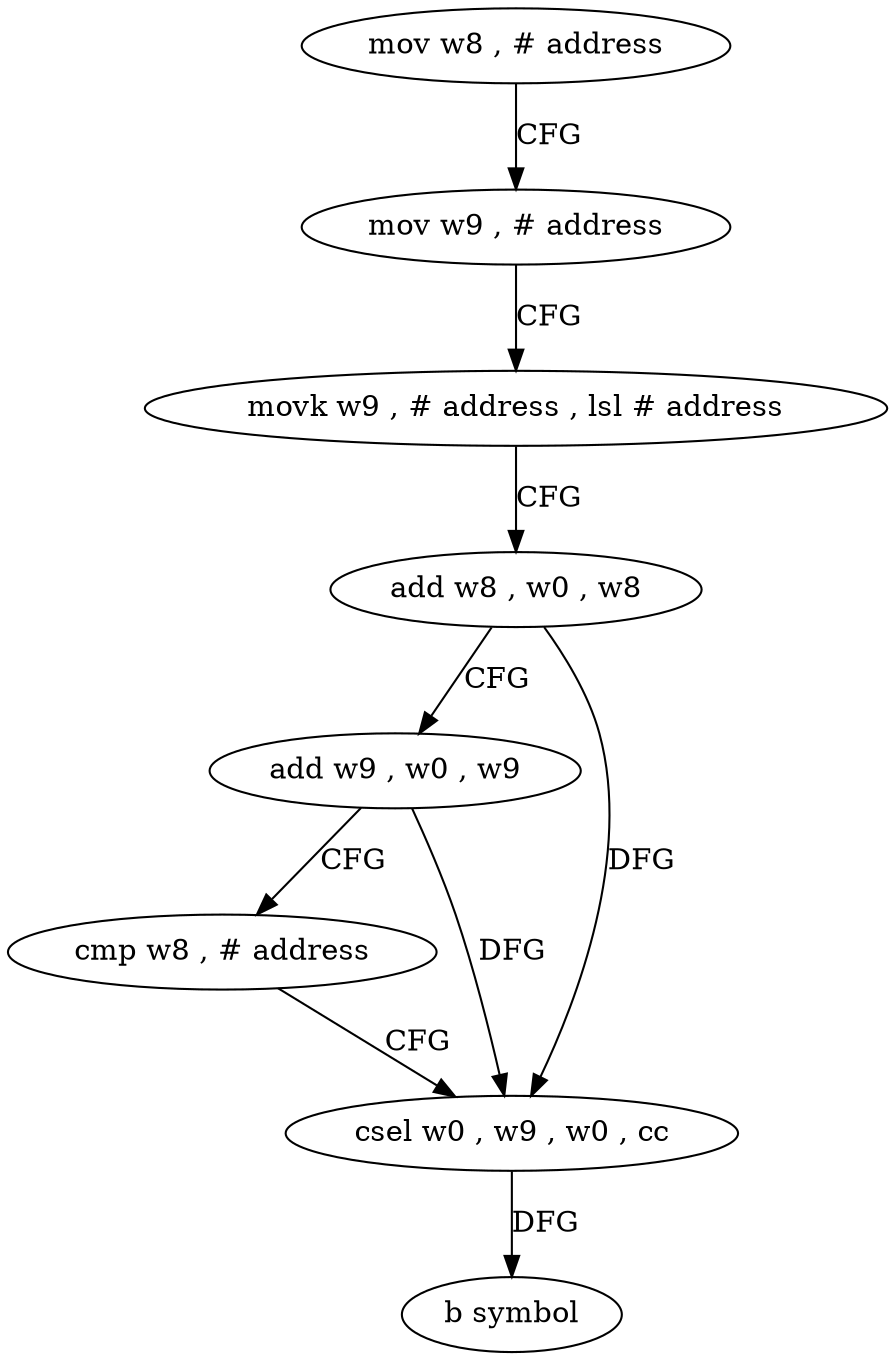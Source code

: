digraph "func" {
"4217984" [label = "mov w8 , # address" ]
"4217988" [label = "mov w9 , # address" ]
"4217992" [label = "movk w9 , # address , lsl # address" ]
"4217996" [label = "add w8 , w0 , w8" ]
"4218000" [label = "add w9 , w0 , w9" ]
"4218004" [label = "cmp w8 , # address" ]
"4218008" [label = "csel w0 , w9 , w0 , cc" ]
"4218012" [label = "b symbol" ]
"4217984" -> "4217988" [ label = "CFG" ]
"4217988" -> "4217992" [ label = "CFG" ]
"4217992" -> "4217996" [ label = "CFG" ]
"4217996" -> "4218000" [ label = "CFG" ]
"4217996" -> "4218008" [ label = "DFG" ]
"4218000" -> "4218004" [ label = "CFG" ]
"4218000" -> "4218008" [ label = "DFG" ]
"4218004" -> "4218008" [ label = "CFG" ]
"4218008" -> "4218012" [ label = "DFG" ]
}
